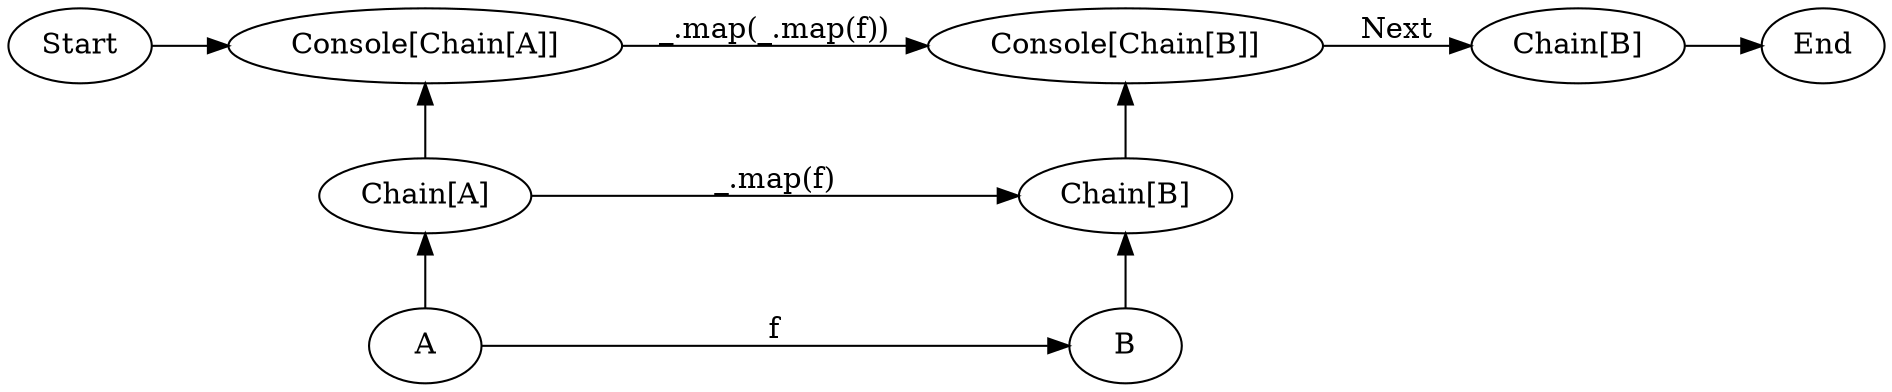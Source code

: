 digraph {
    rankdir=LR
    Start[class="extremity"]
    End[class="extremity"]
    ConsoleFB2[label="Chain[B]" class="goal,disabled"]

    ConsoleFA[label="Chain[A]"]
    ConsoleFB[label="Chain[B]"]

    ConsoleConsoleFA[label="Console[Chain[A]]" class="start"]
    ConsoleConsoleFB[label="Console[Chain[B]]"]
    A[class="disabled"]
    B[class="disabled"]

    A -> B[label="f" class="disabled"]

    ConsoleConsoleFB -> ConsoleFB2[label="Next" class="disabled"]

    ConsoleFA -> ConsoleFB[label="_.map(f)"]
    ConsoleConsoleFA -> ConsoleConsoleFB[label="_.map(_.map(f))"]


    {
        rank=same
        ConsoleFA -> A[class="lift,disabled" dir="back"]
        ConsoleConsoleFA -> ConsoleFA[class="lift" dir="back"]
    }

    {
        rank=same
        ConsoleFB -> B[class="lift,disabled" dir="back"]
        ConsoleConsoleFB -> ConsoleFB[class="lift" dir="back"]
    }


    Start -> ConsoleConsoleFA[class="start"]
    ConsoleFB2 -> End[class="goal,disabled"]
}
